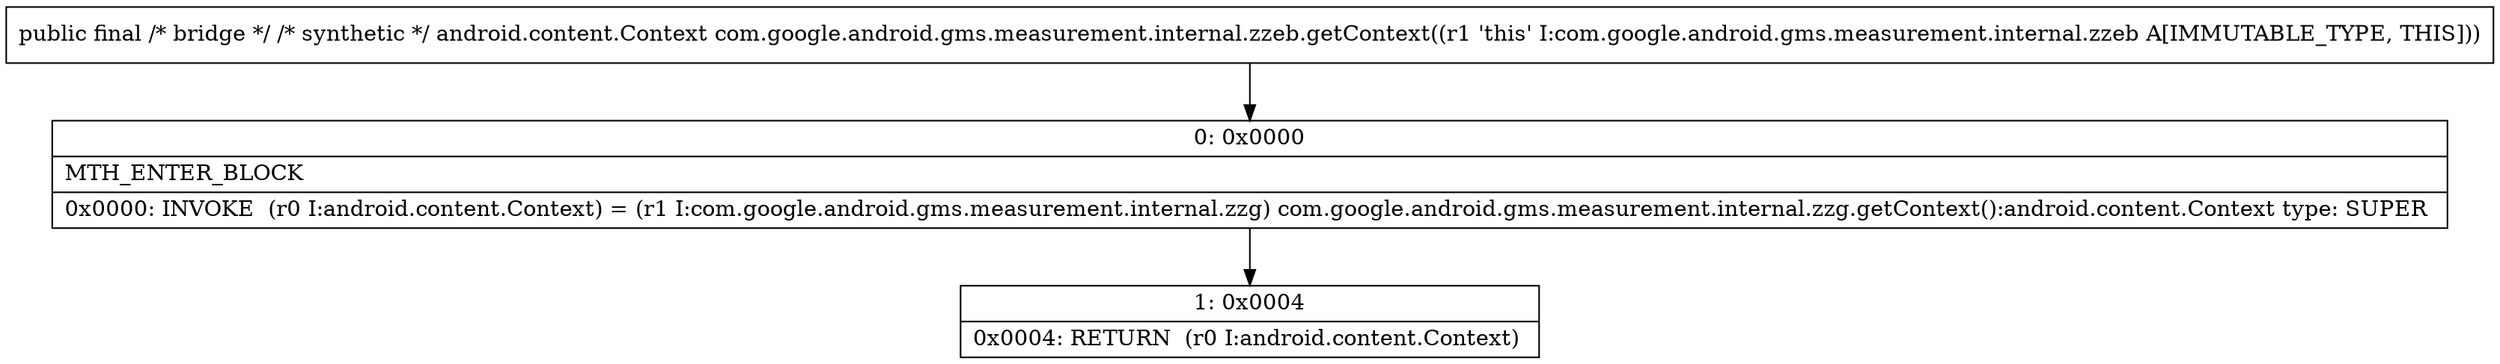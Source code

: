 digraph "CFG forcom.google.android.gms.measurement.internal.zzeb.getContext()Landroid\/content\/Context;" {
Node_0 [shape=record,label="{0\:\ 0x0000|MTH_ENTER_BLOCK\l|0x0000: INVOKE  (r0 I:android.content.Context) = (r1 I:com.google.android.gms.measurement.internal.zzg) com.google.android.gms.measurement.internal.zzg.getContext():android.content.Context type: SUPER \l}"];
Node_1 [shape=record,label="{1\:\ 0x0004|0x0004: RETURN  (r0 I:android.content.Context) \l}"];
MethodNode[shape=record,label="{public final \/* bridge *\/ \/* synthetic *\/ android.content.Context com.google.android.gms.measurement.internal.zzeb.getContext((r1 'this' I:com.google.android.gms.measurement.internal.zzeb A[IMMUTABLE_TYPE, THIS])) }"];
MethodNode -> Node_0;
Node_0 -> Node_1;
}

